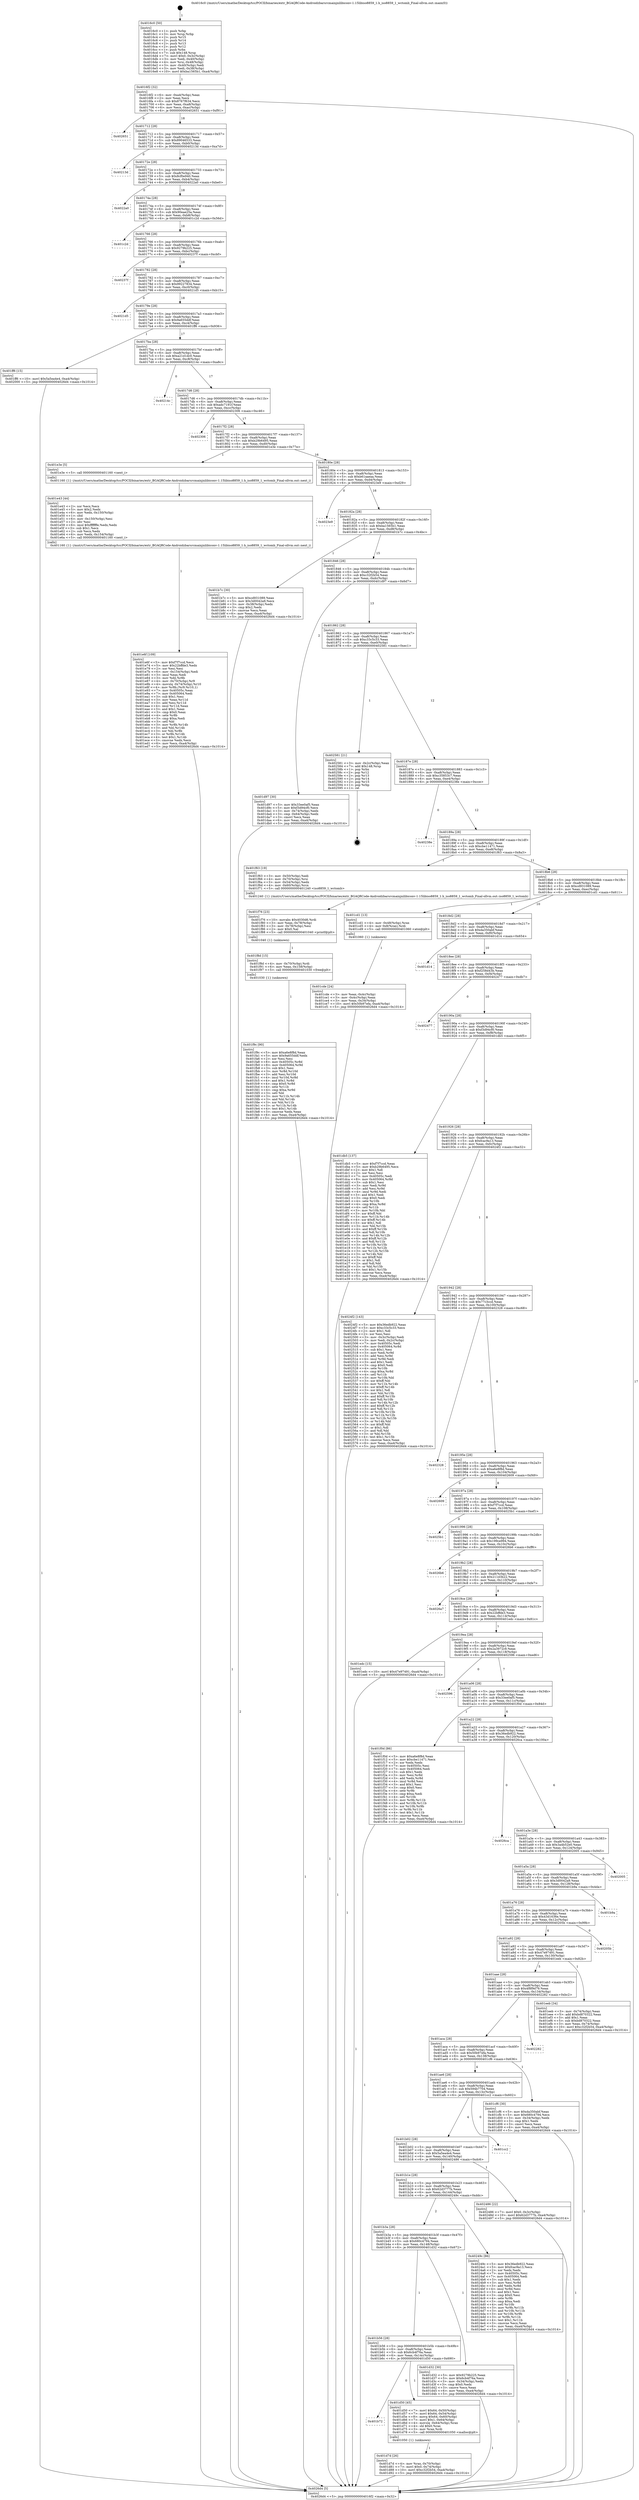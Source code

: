 digraph "0x4016c0" {
  label = "0x4016c0 (/mnt/c/Users/mathe/Desktop/tcc/POCII/binaries/extr_BGAQRCode-Androidzbarsrcmainjnilibiconv-1.15libiso8859_1.h_iso8859_1_wctomb_Final-ollvm.out::main(0))"
  labelloc = "t"
  node[shape=record]

  Entry [label="",width=0.3,height=0.3,shape=circle,fillcolor=black,style=filled]
  "0x4016f2" [label="{
     0x4016f2 [32]\l
     | [instrs]\l
     &nbsp;&nbsp;0x4016f2 \<+6\>: mov -0xa4(%rbp),%eax\l
     &nbsp;&nbsp;0x4016f8 \<+2\>: mov %eax,%ecx\l
     &nbsp;&nbsp;0x4016fa \<+6\>: sub $0x8767f634,%ecx\l
     &nbsp;&nbsp;0x401700 \<+6\>: mov %eax,-0xa8(%rbp)\l
     &nbsp;&nbsp;0x401706 \<+6\>: mov %ecx,-0xac(%rbp)\l
     &nbsp;&nbsp;0x40170c \<+6\>: je 0000000000402651 \<main+0xf91\>\l
  }"]
  "0x402651" [label="{
     0x402651\l
  }", style=dashed]
  "0x401712" [label="{
     0x401712 [28]\l
     | [instrs]\l
     &nbsp;&nbsp;0x401712 \<+5\>: jmp 0000000000401717 \<main+0x57\>\l
     &nbsp;&nbsp;0x401717 \<+6\>: mov -0xa8(%rbp),%eax\l
     &nbsp;&nbsp;0x40171d \<+5\>: sub $0x89046533,%eax\l
     &nbsp;&nbsp;0x401722 \<+6\>: mov %eax,-0xb0(%rbp)\l
     &nbsp;&nbsp;0x401728 \<+6\>: je 000000000040213d \<main+0xa7d\>\l
  }"]
  Exit [label="",width=0.3,height=0.3,shape=circle,fillcolor=black,style=filled,peripheries=2]
  "0x40213d" [label="{
     0x40213d\l
  }", style=dashed]
  "0x40172e" [label="{
     0x40172e [28]\l
     | [instrs]\l
     &nbsp;&nbsp;0x40172e \<+5\>: jmp 0000000000401733 \<main+0x73\>\l
     &nbsp;&nbsp;0x401733 \<+6\>: mov -0xa8(%rbp),%eax\l
     &nbsp;&nbsp;0x401739 \<+5\>: sub $0x8cf0e940,%eax\l
     &nbsp;&nbsp;0x40173e \<+6\>: mov %eax,-0xb4(%rbp)\l
     &nbsp;&nbsp;0x401744 \<+6\>: je 00000000004022a0 \<main+0xbe0\>\l
  }"]
  "0x401f9c" [label="{
     0x401f9c [90]\l
     | [instrs]\l
     &nbsp;&nbsp;0x401f9c \<+5\>: mov $0xa6e8f8d,%eax\l
     &nbsp;&nbsp;0x401fa1 \<+5\>: mov $0x9a655ddf,%edx\l
     &nbsp;&nbsp;0x401fa6 \<+2\>: xor %esi,%esi\l
     &nbsp;&nbsp;0x401fa8 \<+8\>: mov 0x40505c,%r8d\l
     &nbsp;&nbsp;0x401fb0 \<+8\>: mov 0x405064,%r9d\l
     &nbsp;&nbsp;0x401fb8 \<+3\>: sub $0x1,%esi\l
     &nbsp;&nbsp;0x401fbb \<+3\>: mov %r8d,%r10d\l
     &nbsp;&nbsp;0x401fbe \<+3\>: add %esi,%r10d\l
     &nbsp;&nbsp;0x401fc1 \<+4\>: imul %r10d,%r8d\l
     &nbsp;&nbsp;0x401fc5 \<+4\>: and $0x1,%r8d\l
     &nbsp;&nbsp;0x401fc9 \<+4\>: cmp $0x0,%r8d\l
     &nbsp;&nbsp;0x401fcd \<+4\>: sete %r11b\l
     &nbsp;&nbsp;0x401fd1 \<+4\>: cmp $0xa,%r9d\l
     &nbsp;&nbsp;0x401fd5 \<+3\>: setl %bl\l
     &nbsp;&nbsp;0x401fd8 \<+3\>: mov %r11b,%r14b\l
     &nbsp;&nbsp;0x401fdb \<+3\>: and %bl,%r14b\l
     &nbsp;&nbsp;0x401fde \<+3\>: xor %bl,%r11b\l
     &nbsp;&nbsp;0x401fe1 \<+3\>: or %r11b,%r14b\l
     &nbsp;&nbsp;0x401fe4 \<+4\>: test $0x1,%r14b\l
     &nbsp;&nbsp;0x401fe8 \<+3\>: cmovne %edx,%eax\l
     &nbsp;&nbsp;0x401feb \<+6\>: mov %eax,-0xa4(%rbp)\l
     &nbsp;&nbsp;0x401ff1 \<+5\>: jmp 00000000004026d4 \<main+0x1014\>\l
  }"]
  "0x4022a0" [label="{
     0x4022a0\l
  }", style=dashed]
  "0x40174a" [label="{
     0x40174a [28]\l
     | [instrs]\l
     &nbsp;&nbsp;0x40174a \<+5\>: jmp 000000000040174f \<main+0x8f\>\l
     &nbsp;&nbsp;0x40174f \<+6\>: mov -0xa8(%rbp),%eax\l
     &nbsp;&nbsp;0x401755 \<+5\>: sub $0x90eae25a,%eax\l
     &nbsp;&nbsp;0x40175a \<+6\>: mov %eax,-0xb8(%rbp)\l
     &nbsp;&nbsp;0x401760 \<+6\>: je 0000000000401c2d \<main+0x56d\>\l
  }"]
  "0x401f8d" [label="{
     0x401f8d [15]\l
     | [instrs]\l
     &nbsp;&nbsp;0x401f8d \<+4\>: mov -0x70(%rbp),%rdi\l
     &nbsp;&nbsp;0x401f91 \<+6\>: mov %eax,-0x158(%rbp)\l
     &nbsp;&nbsp;0x401f97 \<+5\>: call 0000000000401030 \<free@plt\>\l
     | [calls]\l
     &nbsp;&nbsp;0x401030 \{1\} (unknown)\l
  }"]
  "0x401c2d" [label="{
     0x401c2d\l
  }", style=dashed]
  "0x401766" [label="{
     0x401766 [28]\l
     | [instrs]\l
     &nbsp;&nbsp;0x401766 \<+5\>: jmp 000000000040176b \<main+0xab\>\l
     &nbsp;&nbsp;0x40176b \<+6\>: mov -0xa8(%rbp),%eax\l
     &nbsp;&nbsp;0x401771 \<+5\>: sub $0x9279b225,%eax\l
     &nbsp;&nbsp;0x401776 \<+6\>: mov %eax,-0xbc(%rbp)\l
     &nbsp;&nbsp;0x40177c \<+6\>: je 000000000040237f \<main+0xcbf\>\l
  }"]
  "0x401f76" [label="{
     0x401f76 [23]\l
     | [instrs]\l
     &nbsp;&nbsp;0x401f76 \<+10\>: movabs $0x4030d6,%rdi\l
     &nbsp;&nbsp;0x401f80 \<+3\>: mov %eax,-0x78(%rbp)\l
     &nbsp;&nbsp;0x401f83 \<+3\>: mov -0x78(%rbp),%esi\l
     &nbsp;&nbsp;0x401f86 \<+2\>: mov $0x0,%al\l
     &nbsp;&nbsp;0x401f88 \<+5\>: call 0000000000401040 \<printf@plt\>\l
     | [calls]\l
     &nbsp;&nbsp;0x401040 \{1\} (unknown)\l
  }"]
  "0x40237f" [label="{
     0x40237f\l
  }", style=dashed]
  "0x401782" [label="{
     0x401782 [28]\l
     | [instrs]\l
     &nbsp;&nbsp;0x401782 \<+5\>: jmp 0000000000401787 \<main+0xc7\>\l
     &nbsp;&nbsp;0x401787 \<+6\>: mov -0xa8(%rbp),%eax\l
     &nbsp;&nbsp;0x40178d \<+5\>: sub $0x99227834,%eax\l
     &nbsp;&nbsp;0x401792 \<+6\>: mov %eax,-0xc0(%rbp)\l
     &nbsp;&nbsp;0x401798 \<+6\>: je 00000000004021d5 \<main+0xb15\>\l
  }"]
  "0x401e6f" [label="{
     0x401e6f [109]\l
     | [instrs]\l
     &nbsp;&nbsp;0x401e6f \<+5\>: mov $0xf7f7ccd,%ecx\l
     &nbsp;&nbsp;0x401e74 \<+5\>: mov $0x22bffde3,%edx\l
     &nbsp;&nbsp;0x401e79 \<+2\>: xor %esi,%esi\l
     &nbsp;&nbsp;0x401e7b \<+6\>: mov -0x154(%rbp),%edi\l
     &nbsp;&nbsp;0x401e81 \<+3\>: imul %eax,%edi\l
     &nbsp;&nbsp;0x401e84 \<+3\>: mov %dil,%r8b\l
     &nbsp;&nbsp;0x401e87 \<+4\>: mov -0x70(%rbp),%r9\l
     &nbsp;&nbsp;0x401e8b \<+4\>: movslq -0x74(%rbp),%r10\l
     &nbsp;&nbsp;0x401e8f \<+4\>: mov %r8b,(%r9,%r10,1)\l
     &nbsp;&nbsp;0x401e93 \<+7\>: mov 0x40505c,%eax\l
     &nbsp;&nbsp;0x401e9a \<+7\>: mov 0x405064,%edi\l
     &nbsp;&nbsp;0x401ea1 \<+3\>: sub $0x1,%esi\l
     &nbsp;&nbsp;0x401ea4 \<+3\>: mov %eax,%r11d\l
     &nbsp;&nbsp;0x401ea7 \<+3\>: add %esi,%r11d\l
     &nbsp;&nbsp;0x401eaa \<+4\>: imul %r11d,%eax\l
     &nbsp;&nbsp;0x401eae \<+3\>: and $0x1,%eax\l
     &nbsp;&nbsp;0x401eb1 \<+3\>: cmp $0x0,%eax\l
     &nbsp;&nbsp;0x401eb4 \<+4\>: sete %r8b\l
     &nbsp;&nbsp;0x401eb8 \<+3\>: cmp $0xa,%edi\l
     &nbsp;&nbsp;0x401ebb \<+3\>: setl %bl\l
     &nbsp;&nbsp;0x401ebe \<+3\>: mov %r8b,%r14b\l
     &nbsp;&nbsp;0x401ec1 \<+3\>: and %bl,%r14b\l
     &nbsp;&nbsp;0x401ec4 \<+3\>: xor %bl,%r8b\l
     &nbsp;&nbsp;0x401ec7 \<+3\>: or %r8b,%r14b\l
     &nbsp;&nbsp;0x401eca \<+4\>: test $0x1,%r14b\l
     &nbsp;&nbsp;0x401ece \<+3\>: cmovne %edx,%ecx\l
     &nbsp;&nbsp;0x401ed1 \<+6\>: mov %ecx,-0xa4(%rbp)\l
     &nbsp;&nbsp;0x401ed7 \<+5\>: jmp 00000000004026d4 \<main+0x1014\>\l
  }"]
  "0x4021d5" [label="{
     0x4021d5\l
  }", style=dashed]
  "0x40179e" [label="{
     0x40179e [28]\l
     | [instrs]\l
     &nbsp;&nbsp;0x40179e \<+5\>: jmp 00000000004017a3 \<main+0xe3\>\l
     &nbsp;&nbsp;0x4017a3 \<+6\>: mov -0xa8(%rbp),%eax\l
     &nbsp;&nbsp;0x4017a9 \<+5\>: sub $0x9a655ddf,%eax\l
     &nbsp;&nbsp;0x4017ae \<+6\>: mov %eax,-0xc4(%rbp)\l
     &nbsp;&nbsp;0x4017b4 \<+6\>: je 0000000000401ff6 \<main+0x936\>\l
  }"]
  "0x401e43" [label="{
     0x401e43 [44]\l
     | [instrs]\l
     &nbsp;&nbsp;0x401e43 \<+2\>: xor %ecx,%ecx\l
     &nbsp;&nbsp;0x401e45 \<+5\>: mov $0x2,%edx\l
     &nbsp;&nbsp;0x401e4a \<+6\>: mov %edx,-0x150(%rbp)\l
     &nbsp;&nbsp;0x401e50 \<+1\>: cltd\l
     &nbsp;&nbsp;0x401e51 \<+6\>: mov -0x150(%rbp),%esi\l
     &nbsp;&nbsp;0x401e57 \<+2\>: idiv %esi\l
     &nbsp;&nbsp;0x401e59 \<+6\>: imul $0xfffffffe,%edx,%edx\l
     &nbsp;&nbsp;0x401e5f \<+3\>: sub $0x1,%ecx\l
     &nbsp;&nbsp;0x401e62 \<+2\>: sub %ecx,%edx\l
     &nbsp;&nbsp;0x401e64 \<+6\>: mov %edx,-0x154(%rbp)\l
     &nbsp;&nbsp;0x401e6a \<+5\>: call 0000000000401160 \<next_i\>\l
     | [calls]\l
     &nbsp;&nbsp;0x401160 \{1\} (/mnt/c/Users/mathe/Desktop/tcc/POCII/binaries/extr_BGAQRCode-Androidzbarsrcmainjnilibiconv-1.15libiso8859_1.h_iso8859_1_wctomb_Final-ollvm.out::next_i)\l
  }"]
  "0x401ff6" [label="{
     0x401ff6 [15]\l
     | [instrs]\l
     &nbsp;&nbsp;0x401ff6 \<+10\>: movl $0x5a5ea4e4,-0xa4(%rbp)\l
     &nbsp;&nbsp;0x402000 \<+5\>: jmp 00000000004026d4 \<main+0x1014\>\l
  }"]
  "0x4017ba" [label="{
     0x4017ba [28]\l
     | [instrs]\l
     &nbsp;&nbsp;0x4017ba \<+5\>: jmp 00000000004017bf \<main+0xff\>\l
     &nbsp;&nbsp;0x4017bf \<+6\>: mov -0xa8(%rbp),%eax\l
     &nbsp;&nbsp;0x4017c5 \<+5\>: sub $0xa21d1dc0,%eax\l
     &nbsp;&nbsp;0x4017ca \<+6\>: mov %eax,-0xc8(%rbp)\l
     &nbsp;&nbsp;0x4017d0 \<+6\>: je 000000000040214c \<main+0xa8c\>\l
  }"]
  "0x401d7d" [label="{
     0x401d7d [26]\l
     | [instrs]\l
     &nbsp;&nbsp;0x401d7d \<+4\>: mov %rax,-0x70(%rbp)\l
     &nbsp;&nbsp;0x401d81 \<+7\>: movl $0x0,-0x74(%rbp)\l
     &nbsp;&nbsp;0x401d88 \<+10\>: movl $0xc32f2b54,-0xa4(%rbp)\l
     &nbsp;&nbsp;0x401d92 \<+5\>: jmp 00000000004026d4 \<main+0x1014\>\l
  }"]
  "0x40214c" [label="{
     0x40214c\l
  }", style=dashed]
  "0x4017d6" [label="{
     0x4017d6 [28]\l
     | [instrs]\l
     &nbsp;&nbsp;0x4017d6 \<+5\>: jmp 00000000004017db \<main+0x11b\>\l
     &nbsp;&nbsp;0x4017db \<+6\>: mov -0xa8(%rbp),%eax\l
     &nbsp;&nbsp;0x4017e1 \<+5\>: sub $0xadc7191f,%eax\l
     &nbsp;&nbsp;0x4017e6 \<+6\>: mov %eax,-0xcc(%rbp)\l
     &nbsp;&nbsp;0x4017ec \<+6\>: je 0000000000402306 \<main+0xc46\>\l
  }"]
  "0x401b72" [label="{
     0x401b72\l
  }", style=dashed]
  "0x402306" [label="{
     0x402306\l
  }", style=dashed]
  "0x4017f2" [label="{
     0x4017f2 [28]\l
     | [instrs]\l
     &nbsp;&nbsp;0x4017f2 \<+5\>: jmp 00000000004017f7 \<main+0x137\>\l
     &nbsp;&nbsp;0x4017f7 \<+6\>: mov -0xa8(%rbp),%eax\l
     &nbsp;&nbsp;0x4017fd \<+5\>: sub $0xb29b6495,%eax\l
     &nbsp;&nbsp;0x401802 \<+6\>: mov %eax,-0xd0(%rbp)\l
     &nbsp;&nbsp;0x401808 \<+6\>: je 0000000000401e3e \<main+0x77e\>\l
  }"]
  "0x401d50" [label="{
     0x401d50 [45]\l
     | [instrs]\l
     &nbsp;&nbsp;0x401d50 \<+7\>: movl $0x64,-0x50(%rbp)\l
     &nbsp;&nbsp;0x401d57 \<+7\>: movl $0x64,-0x54(%rbp)\l
     &nbsp;&nbsp;0x401d5e \<+8\>: movq $0x64,-0x60(%rbp)\l
     &nbsp;&nbsp;0x401d66 \<+7\>: movl $0x1,-0x64(%rbp)\l
     &nbsp;&nbsp;0x401d6d \<+4\>: movslq -0x64(%rbp),%rax\l
     &nbsp;&nbsp;0x401d71 \<+4\>: shl $0x0,%rax\l
     &nbsp;&nbsp;0x401d75 \<+3\>: mov %rax,%rdi\l
     &nbsp;&nbsp;0x401d78 \<+5\>: call 0000000000401050 \<malloc@plt\>\l
     | [calls]\l
     &nbsp;&nbsp;0x401050 \{1\} (unknown)\l
  }"]
  "0x401e3e" [label="{
     0x401e3e [5]\l
     | [instrs]\l
     &nbsp;&nbsp;0x401e3e \<+5\>: call 0000000000401160 \<next_i\>\l
     | [calls]\l
     &nbsp;&nbsp;0x401160 \{1\} (/mnt/c/Users/mathe/Desktop/tcc/POCII/binaries/extr_BGAQRCode-Androidzbarsrcmainjnilibiconv-1.15libiso8859_1.h_iso8859_1_wctomb_Final-ollvm.out::next_i)\l
  }"]
  "0x40180e" [label="{
     0x40180e [28]\l
     | [instrs]\l
     &nbsp;&nbsp;0x40180e \<+5\>: jmp 0000000000401813 \<main+0x153\>\l
     &nbsp;&nbsp;0x401813 \<+6\>: mov -0xa8(%rbp),%eax\l
     &nbsp;&nbsp;0x401819 \<+5\>: sub $0xb61aaeaa,%eax\l
     &nbsp;&nbsp;0x40181e \<+6\>: mov %eax,-0xd4(%rbp)\l
     &nbsp;&nbsp;0x401824 \<+6\>: je 00000000004023e9 \<main+0xd29\>\l
  }"]
  "0x401b56" [label="{
     0x401b56 [28]\l
     | [instrs]\l
     &nbsp;&nbsp;0x401b56 \<+5\>: jmp 0000000000401b5b \<main+0x49b\>\l
     &nbsp;&nbsp;0x401b5b \<+6\>: mov -0xa8(%rbp),%eax\l
     &nbsp;&nbsp;0x401b61 \<+5\>: sub $0x6cb4f76a,%eax\l
     &nbsp;&nbsp;0x401b66 \<+6\>: mov %eax,-0x14c(%rbp)\l
     &nbsp;&nbsp;0x401b6c \<+6\>: je 0000000000401d50 \<main+0x690\>\l
  }"]
  "0x4023e9" [label="{
     0x4023e9\l
  }", style=dashed]
  "0x40182a" [label="{
     0x40182a [28]\l
     | [instrs]\l
     &nbsp;&nbsp;0x40182a \<+5\>: jmp 000000000040182f \<main+0x16f\>\l
     &nbsp;&nbsp;0x40182f \<+6\>: mov -0xa8(%rbp),%eax\l
     &nbsp;&nbsp;0x401835 \<+5\>: sub $0xba1565b1,%eax\l
     &nbsp;&nbsp;0x40183a \<+6\>: mov %eax,-0xd8(%rbp)\l
     &nbsp;&nbsp;0x401840 \<+6\>: je 0000000000401b7c \<main+0x4bc\>\l
  }"]
  "0x401d32" [label="{
     0x401d32 [30]\l
     | [instrs]\l
     &nbsp;&nbsp;0x401d32 \<+5\>: mov $0x9279b225,%eax\l
     &nbsp;&nbsp;0x401d37 \<+5\>: mov $0x6cb4f76a,%ecx\l
     &nbsp;&nbsp;0x401d3c \<+3\>: mov -0x34(%rbp),%edx\l
     &nbsp;&nbsp;0x401d3f \<+3\>: cmp $0x0,%edx\l
     &nbsp;&nbsp;0x401d42 \<+3\>: cmove %ecx,%eax\l
     &nbsp;&nbsp;0x401d45 \<+6\>: mov %eax,-0xa4(%rbp)\l
     &nbsp;&nbsp;0x401d4b \<+5\>: jmp 00000000004026d4 \<main+0x1014\>\l
  }"]
  "0x401b7c" [label="{
     0x401b7c [30]\l
     | [instrs]\l
     &nbsp;&nbsp;0x401b7c \<+5\>: mov $0xcd931089,%eax\l
     &nbsp;&nbsp;0x401b81 \<+5\>: mov $0x3d0042a9,%ecx\l
     &nbsp;&nbsp;0x401b86 \<+3\>: mov -0x38(%rbp),%edx\l
     &nbsp;&nbsp;0x401b89 \<+3\>: cmp $0x2,%edx\l
     &nbsp;&nbsp;0x401b8c \<+3\>: cmovne %ecx,%eax\l
     &nbsp;&nbsp;0x401b8f \<+6\>: mov %eax,-0xa4(%rbp)\l
     &nbsp;&nbsp;0x401b95 \<+5\>: jmp 00000000004026d4 \<main+0x1014\>\l
  }"]
  "0x401846" [label="{
     0x401846 [28]\l
     | [instrs]\l
     &nbsp;&nbsp;0x401846 \<+5\>: jmp 000000000040184b \<main+0x18b\>\l
     &nbsp;&nbsp;0x40184b \<+6\>: mov -0xa8(%rbp),%eax\l
     &nbsp;&nbsp;0x401851 \<+5\>: sub $0xc32f2b54,%eax\l
     &nbsp;&nbsp;0x401856 \<+6\>: mov %eax,-0xdc(%rbp)\l
     &nbsp;&nbsp;0x40185c \<+6\>: je 0000000000401d97 \<main+0x6d7\>\l
  }"]
  "0x4026d4" [label="{
     0x4026d4 [5]\l
     | [instrs]\l
     &nbsp;&nbsp;0x4026d4 \<+5\>: jmp 00000000004016f2 \<main+0x32\>\l
  }"]
  "0x4016c0" [label="{
     0x4016c0 [50]\l
     | [instrs]\l
     &nbsp;&nbsp;0x4016c0 \<+1\>: push %rbp\l
     &nbsp;&nbsp;0x4016c1 \<+3\>: mov %rsp,%rbp\l
     &nbsp;&nbsp;0x4016c4 \<+2\>: push %r15\l
     &nbsp;&nbsp;0x4016c6 \<+2\>: push %r14\l
     &nbsp;&nbsp;0x4016c8 \<+2\>: push %r13\l
     &nbsp;&nbsp;0x4016ca \<+2\>: push %r12\l
     &nbsp;&nbsp;0x4016cc \<+1\>: push %rbx\l
     &nbsp;&nbsp;0x4016cd \<+7\>: sub $0x148,%rsp\l
     &nbsp;&nbsp;0x4016d4 \<+7\>: movl $0x0,-0x3c(%rbp)\l
     &nbsp;&nbsp;0x4016db \<+3\>: mov %edi,-0x40(%rbp)\l
     &nbsp;&nbsp;0x4016de \<+4\>: mov %rsi,-0x48(%rbp)\l
     &nbsp;&nbsp;0x4016e2 \<+3\>: mov -0x40(%rbp),%edi\l
     &nbsp;&nbsp;0x4016e5 \<+3\>: mov %edi,-0x38(%rbp)\l
     &nbsp;&nbsp;0x4016e8 \<+10\>: movl $0xba1565b1,-0xa4(%rbp)\l
  }"]
  "0x401b3a" [label="{
     0x401b3a [28]\l
     | [instrs]\l
     &nbsp;&nbsp;0x401b3a \<+5\>: jmp 0000000000401b3f \<main+0x47f\>\l
     &nbsp;&nbsp;0x401b3f \<+6\>: mov -0xa8(%rbp),%eax\l
     &nbsp;&nbsp;0x401b45 \<+5\>: sub $0x680c4794,%eax\l
     &nbsp;&nbsp;0x401b4a \<+6\>: mov %eax,-0x148(%rbp)\l
     &nbsp;&nbsp;0x401b50 \<+6\>: je 0000000000401d32 \<main+0x672\>\l
  }"]
  "0x401d97" [label="{
     0x401d97 [30]\l
     | [instrs]\l
     &nbsp;&nbsp;0x401d97 \<+5\>: mov $0x33ee0af5,%eax\l
     &nbsp;&nbsp;0x401d9c \<+5\>: mov $0xf3d94cf0,%ecx\l
     &nbsp;&nbsp;0x401da1 \<+3\>: mov -0x74(%rbp),%edx\l
     &nbsp;&nbsp;0x401da4 \<+3\>: cmp -0x64(%rbp),%edx\l
     &nbsp;&nbsp;0x401da7 \<+3\>: cmovl %ecx,%eax\l
     &nbsp;&nbsp;0x401daa \<+6\>: mov %eax,-0xa4(%rbp)\l
     &nbsp;&nbsp;0x401db0 \<+5\>: jmp 00000000004026d4 \<main+0x1014\>\l
  }"]
  "0x401862" [label="{
     0x401862 [28]\l
     | [instrs]\l
     &nbsp;&nbsp;0x401862 \<+5\>: jmp 0000000000401867 \<main+0x1a7\>\l
     &nbsp;&nbsp;0x401867 \<+6\>: mov -0xa8(%rbp),%eax\l
     &nbsp;&nbsp;0x40186d \<+5\>: sub $0xc33c5c33,%eax\l
     &nbsp;&nbsp;0x401872 \<+6\>: mov %eax,-0xe0(%rbp)\l
     &nbsp;&nbsp;0x401878 \<+6\>: je 0000000000402581 \<main+0xec1\>\l
  }"]
  "0x40249c" [label="{
     0x40249c [86]\l
     | [instrs]\l
     &nbsp;&nbsp;0x40249c \<+5\>: mov $0x36edb922,%eax\l
     &nbsp;&nbsp;0x4024a1 \<+5\>: mov $0xfcac9a13,%ecx\l
     &nbsp;&nbsp;0x4024a6 \<+2\>: xor %edx,%edx\l
     &nbsp;&nbsp;0x4024a8 \<+7\>: mov 0x40505c,%esi\l
     &nbsp;&nbsp;0x4024af \<+7\>: mov 0x405064,%edi\l
     &nbsp;&nbsp;0x4024b6 \<+3\>: sub $0x1,%edx\l
     &nbsp;&nbsp;0x4024b9 \<+3\>: mov %esi,%r8d\l
     &nbsp;&nbsp;0x4024bc \<+3\>: add %edx,%r8d\l
     &nbsp;&nbsp;0x4024bf \<+4\>: imul %r8d,%esi\l
     &nbsp;&nbsp;0x4024c3 \<+3\>: and $0x1,%esi\l
     &nbsp;&nbsp;0x4024c6 \<+3\>: cmp $0x0,%esi\l
     &nbsp;&nbsp;0x4024c9 \<+4\>: sete %r9b\l
     &nbsp;&nbsp;0x4024cd \<+3\>: cmp $0xa,%edi\l
     &nbsp;&nbsp;0x4024d0 \<+4\>: setl %r10b\l
     &nbsp;&nbsp;0x4024d4 \<+3\>: mov %r9b,%r11b\l
     &nbsp;&nbsp;0x4024d7 \<+3\>: and %r10b,%r11b\l
     &nbsp;&nbsp;0x4024da \<+3\>: xor %r10b,%r9b\l
     &nbsp;&nbsp;0x4024dd \<+3\>: or %r9b,%r11b\l
     &nbsp;&nbsp;0x4024e0 \<+4\>: test $0x1,%r11b\l
     &nbsp;&nbsp;0x4024e4 \<+3\>: cmovne %ecx,%eax\l
     &nbsp;&nbsp;0x4024e7 \<+6\>: mov %eax,-0xa4(%rbp)\l
     &nbsp;&nbsp;0x4024ed \<+5\>: jmp 00000000004026d4 \<main+0x1014\>\l
  }"]
  "0x402581" [label="{
     0x402581 [21]\l
     | [instrs]\l
     &nbsp;&nbsp;0x402581 \<+3\>: mov -0x2c(%rbp),%eax\l
     &nbsp;&nbsp;0x402584 \<+7\>: add $0x148,%rsp\l
     &nbsp;&nbsp;0x40258b \<+1\>: pop %rbx\l
     &nbsp;&nbsp;0x40258c \<+2\>: pop %r12\l
     &nbsp;&nbsp;0x40258e \<+2\>: pop %r13\l
     &nbsp;&nbsp;0x402590 \<+2\>: pop %r14\l
     &nbsp;&nbsp;0x402592 \<+2\>: pop %r15\l
     &nbsp;&nbsp;0x402594 \<+1\>: pop %rbp\l
     &nbsp;&nbsp;0x402595 \<+1\>: ret\l
  }"]
  "0x40187e" [label="{
     0x40187e [28]\l
     | [instrs]\l
     &nbsp;&nbsp;0x40187e \<+5\>: jmp 0000000000401883 \<main+0x1c3\>\l
     &nbsp;&nbsp;0x401883 \<+6\>: mov -0xa8(%rbp),%eax\l
     &nbsp;&nbsp;0x401889 \<+5\>: sub $0xc35853c7,%eax\l
     &nbsp;&nbsp;0x40188e \<+6\>: mov %eax,-0xe4(%rbp)\l
     &nbsp;&nbsp;0x401894 \<+6\>: je 000000000040238e \<main+0xcce\>\l
  }"]
  "0x401b1e" [label="{
     0x401b1e [28]\l
     | [instrs]\l
     &nbsp;&nbsp;0x401b1e \<+5\>: jmp 0000000000401b23 \<main+0x463\>\l
     &nbsp;&nbsp;0x401b23 \<+6\>: mov -0xa8(%rbp),%eax\l
     &nbsp;&nbsp;0x401b29 \<+5\>: sub $0x62d3777b,%eax\l
     &nbsp;&nbsp;0x401b2e \<+6\>: mov %eax,-0x144(%rbp)\l
     &nbsp;&nbsp;0x401b34 \<+6\>: je 000000000040249c \<main+0xddc\>\l
  }"]
  "0x40238e" [label="{
     0x40238e\l
  }", style=dashed]
  "0x40189a" [label="{
     0x40189a [28]\l
     | [instrs]\l
     &nbsp;&nbsp;0x40189a \<+5\>: jmp 000000000040189f \<main+0x1df\>\l
     &nbsp;&nbsp;0x40189f \<+6\>: mov -0xa8(%rbp),%eax\l
     &nbsp;&nbsp;0x4018a5 \<+5\>: sub $0xcbe11471,%eax\l
     &nbsp;&nbsp;0x4018aa \<+6\>: mov %eax,-0xe8(%rbp)\l
     &nbsp;&nbsp;0x4018b0 \<+6\>: je 0000000000401f63 \<main+0x8a3\>\l
  }"]
  "0x402486" [label="{
     0x402486 [22]\l
     | [instrs]\l
     &nbsp;&nbsp;0x402486 \<+7\>: movl $0x0,-0x3c(%rbp)\l
     &nbsp;&nbsp;0x40248d \<+10\>: movl $0x62d3777b,-0xa4(%rbp)\l
     &nbsp;&nbsp;0x402497 \<+5\>: jmp 00000000004026d4 \<main+0x1014\>\l
  }"]
  "0x401f63" [label="{
     0x401f63 [19]\l
     | [instrs]\l
     &nbsp;&nbsp;0x401f63 \<+3\>: mov -0x50(%rbp),%edi\l
     &nbsp;&nbsp;0x401f66 \<+4\>: mov -0x70(%rbp),%rsi\l
     &nbsp;&nbsp;0x401f6a \<+3\>: mov -0x54(%rbp),%edx\l
     &nbsp;&nbsp;0x401f6d \<+4\>: mov -0x60(%rbp),%rcx\l
     &nbsp;&nbsp;0x401f71 \<+5\>: call 0000000000401240 \<iso8859_1_wctomb\>\l
     | [calls]\l
     &nbsp;&nbsp;0x401240 \{1\} (/mnt/c/Users/mathe/Desktop/tcc/POCII/binaries/extr_BGAQRCode-Androidzbarsrcmainjnilibiconv-1.15libiso8859_1.h_iso8859_1_wctomb_Final-ollvm.out::iso8859_1_wctomb)\l
  }"]
  "0x4018b6" [label="{
     0x4018b6 [28]\l
     | [instrs]\l
     &nbsp;&nbsp;0x4018b6 \<+5\>: jmp 00000000004018bb \<main+0x1fb\>\l
     &nbsp;&nbsp;0x4018bb \<+6\>: mov -0xa8(%rbp),%eax\l
     &nbsp;&nbsp;0x4018c1 \<+5\>: sub $0xcd931089,%eax\l
     &nbsp;&nbsp;0x4018c6 \<+6\>: mov %eax,-0xec(%rbp)\l
     &nbsp;&nbsp;0x4018cc \<+6\>: je 0000000000401cd1 \<main+0x611\>\l
  }"]
  "0x401b02" [label="{
     0x401b02 [28]\l
     | [instrs]\l
     &nbsp;&nbsp;0x401b02 \<+5\>: jmp 0000000000401b07 \<main+0x447\>\l
     &nbsp;&nbsp;0x401b07 \<+6\>: mov -0xa8(%rbp),%eax\l
     &nbsp;&nbsp;0x401b0d \<+5\>: sub $0x5a5ea4e4,%eax\l
     &nbsp;&nbsp;0x401b12 \<+6\>: mov %eax,-0x140(%rbp)\l
     &nbsp;&nbsp;0x401b18 \<+6\>: je 0000000000402486 \<main+0xdc6\>\l
  }"]
  "0x401cd1" [label="{
     0x401cd1 [13]\l
     | [instrs]\l
     &nbsp;&nbsp;0x401cd1 \<+4\>: mov -0x48(%rbp),%rax\l
     &nbsp;&nbsp;0x401cd5 \<+4\>: mov 0x8(%rax),%rdi\l
     &nbsp;&nbsp;0x401cd9 \<+5\>: call 0000000000401060 \<atoi@plt\>\l
     | [calls]\l
     &nbsp;&nbsp;0x401060 \{1\} (unknown)\l
  }"]
  "0x4018d2" [label="{
     0x4018d2 [28]\l
     | [instrs]\l
     &nbsp;&nbsp;0x4018d2 \<+5\>: jmp 00000000004018d7 \<main+0x217\>\l
     &nbsp;&nbsp;0x4018d7 \<+6\>: mov -0xa8(%rbp),%eax\l
     &nbsp;&nbsp;0x4018dd \<+5\>: sub $0xda350abf,%eax\l
     &nbsp;&nbsp;0x4018e2 \<+6\>: mov %eax,-0xf0(%rbp)\l
     &nbsp;&nbsp;0x4018e8 \<+6\>: je 0000000000401d14 \<main+0x654\>\l
  }"]
  "0x401cde" [label="{
     0x401cde [24]\l
     | [instrs]\l
     &nbsp;&nbsp;0x401cde \<+3\>: mov %eax,-0x4c(%rbp)\l
     &nbsp;&nbsp;0x401ce1 \<+3\>: mov -0x4c(%rbp),%eax\l
     &nbsp;&nbsp;0x401ce4 \<+3\>: mov %eax,-0x34(%rbp)\l
     &nbsp;&nbsp;0x401ce7 \<+10\>: movl $0x50b97efa,-0xa4(%rbp)\l
     &nbsp;&nbsp;0x401cf1 \<+5\>: jmp 00000000004026d4 \<main+0x1014\>\l
  }"]
  "0x401cc2" [label="{
     0x401cc2\l
  }", style=dashed]
  "0x401d14" [label="{
     0x401d14\l
  }", style=dashed]
  "0x4018ee" [label="{
     0x4018ee [28]\l
     | [instrs]\l
     &nbsp;&nbsp;0x4018ee \<+5\>: jmp 00000000004018f3 \<main+0x233\>\l
     &nbsp;&nbsp;0x4018f3 \<+6\>: mov -0xa8(%rbp),%eax\l
     &nbsp;&nbsp;0x4018f9 \<+5\>: sub $0xf258d43b,%eax\l
     &nbsp;&nbsp;0x4018fe \<+6\>: mov %eax,-0xf4(%rbp)\l
     &nbsp;&nbsp;0x401904 \<+6\>: je 0000000000402477 \<main+0xdb7\>\l
  }"]
  "0x401ae6" [label="{
     0x401ae6 [28]\l
     | [instrs]\l
     &nbsp;&nbsp;0x401ae6 \<+5\>: jmp 0000000000401aeb \<main+0x42b\>\l
     &nbsp;&nbsp;0x401aeb \<+6\>: mov -0xa8(%rbp),%eax\l
     &nbsp;&nbsp;0x401af1 \<+5\>: sub $0x594b7704,%eax\l
     &nbsp;&nbsp;0x401af6 \<+6\>: mov %eax,-0x13c(%rbp)\l
     &nbsp;&nbsp;0x401afc \<+6\>: je 0000000000401cc2 \<main+0x602\>\l
  }"]
  "0x402477" [label="{
     0x402477\l
  }", style=dashed]
  "0x40190a" [label="{
     0x40190a [28]\l
     | [instrs]\l
     &nbsp;&nbsp;0x40190a \<+5\>: jmp 000000000040190f \<main+0x24f\>\l
     &nbsp;&nbsp;0x40190f \<+6\>: mov -0xa8(%rbp),%eax\l
     &nbsp;&nbsp;0x401915 \<+5\>: sub $0xf3d94cf0,%eax\l
     &nbsp;&nbsp;0x40191a \<+6\>: mov %eax,-0xf8(%rbp)\l
     &nbsp;&nbsp;0x401920 \<+6\>: je 0000000000401db5 \<main+0x6f5\>\l
  }"]
  "0x401cf6" [label="{
     0x401cf6 [30]\l
     | [instrs]\l
     &nbsp;&nbsp;0x401cf6 \<+5\>: mov $0xda350abf,%eax\l
     &nbsp;&nbsp;0x401cfb \<+5\>: mov $0x680c4794,%ecx\l
     &nbsp;&nbsp;0x401d00 \<+3\>: mov -0x34(%rbp),%edx\l
     &nbsp;&nbsp;0x401d03 \<+3\>: cmp $0x1,%edx\l
     &nbsp;&nbsp;0x401d06 \<+3\>: cmovl %ecx,%eax\l
     &nbsp;&nbsp;0x401d09 \<+6\>: mov %eax,-0xa4(%rbp)\l
     &nbsp;&nbsp;0x401d0f \<+5\>: jmp 00000000004026d4 \<main+0x1014\>\l
  }"]
  "0x401db5" [label="{
     0x401db5 [137]\l
     | [instrs]\l
     &nbsp;&nbsp;0x401db5 \<+5\>: mov $0xf7f7ccd,%eax\l
     &nbsp;&nbsp;0x401dba \<+5\>: mov $0xb29b6495,%ecx\l
     &nbsp;&nbsp;0x401dbf \<+2\>: mov $0x1,%dl\l
     &nbsp;&nbsp;0x401dc1 \<+2\>: xor %esi,%esi\l
     &nbsp;&nbsp;0x401dc3 \<+7\>: mov 0x40505c,%edi\l
     &nbsp;&nbsp;0x401dca \<+8\>: mov 0x405064,%r8d\l
     &nbsp;&nbsp;0x401dd2 \<+3\>: sub $0x1,%esi\l
     &nbsp;&nbsp;0x401dd5 \<+3\>: mov %edi,%r9d\l
     &nbsp;&nbsp;0x401dd8 \<+3\>: add %esi,%r9d\l
     &nbsp;&nbsp;0x401ddb \<+4\>: imul %r9d,%edi\l
     &nbsp;&nbsp;0x401ddf \<+3\>: and $0x1,%edi\l
     &nbsp;&nbsp;0x401de2 \<+3\>: cmp $0x0,%edi\l
     &nbsp;&nbsp;0x401de5 \<+4\>: sete %r10b\l
     &nbsp;&nbsp;0x401de9 \<+4\>: cmp $0xa,%r8d\l
     &nbsp;&nbsp;0x401ded \<+4\>: setl %r11b\l
     &nbsp;&nbsp;0x401df1 \<+3\>: mov %r10b,%bl\l
     &nbsp;&nbsp;0x401df4 \<+3\>: xor $0xff,%bl\l
     &nbsp;&nbsp;0x401df7 \<+3\>: mov %r11b,%r14b\l
     &nbsp;&nbsp;0x401dfa \<+4\>: xor $0xff,%r14b\l
     &nbsp;&nbsp;0x401dfe \<+3\>: xor $0x1,%dl\l
     &nbsp;&nbsp;0x401e01 \<+3\>: mov %bl,%r15b\l
     &nbsp;&nbsp;0x401e04 \<+4\>: and $0xff,%r15b\l
     &nbsp;&nbsp;0x401e08 \<+3\>: and %dl,%r10b\l
     &nbsp;&nbsp;0x401e0b \<+3\>: mov %r14b,%r12b\l
     &nbsp;&nbsp;0x401e0e \<+4\>: and $0xff,%r12b\l
     &nbsp;&nbsp;0x401e12 \<+3\>: and %dl,%r11b\l
     &nbsp;&nbsp;0x401e15 \<+3\>: or %r10b,%r15b\l
     &nbsp;&nbsp;0x401e18 \<+3\>: or %r11b,%r12b\l
     &nbsp;&nbsp;0x401e1b \<+3\>: xor %r12b,%r15b\l
     &nbsp;&nbsp;0x401e1e \<+3\>: or %r14b,%bl\l
     &nbsp;&nbsp;0x401e21 \<+3\>: xor $0xff,%bl\l
     &nbsp;&nbsp;0x401e24 \<+3\>: or $0x1,%dl\l
     &nbsp;&nbsp;0x401e27 \<+2\>: and %dl,%bl\l
     &nbsp;&nbsp;0x401e29 \<+3\>: or %bl,%r15b\l
     &nbsp;&nbsp;0x401e2c \<+4\>: test $0x1,%r15b\l
     &nbsp;&nbsp;0x401e30 \<+3\>: cmovne %ecx,%eax\l
     &nbsp;&nbsp;0x401e33 \<+6\>: mov %eax,-0xa4(%rbp)\l
     &nbsp;&nbsp;0x401e39 \<+5\>: jmp 00000000004026d4 \<main+0x1014\>\l
  }"]
  "0x401926" [label="{
     0x401926 [28]\l
     | [instrs]\l
     &nbsp;&nbsp;0x401926 \<+5\>: jmp 000000000040192b \<main+0x26b\>\l
     &nbsp;&nbsp;0x40192b \<+6\>: mov -0xa8(%rbp),%eax\l
     &nbsp;&nbsp;0x401931 \<+5\>: sub $0xfcac9a13,%eax\l
     &nbsp;&nbsp;0x401936 \<+6\>: mov %eax,-0xfc(%rbp)\l
     &nbsp;&nbsp;0x40193c \<+6\>: je 00000000004024f2 \<main+0xe32\>\l
  }"]
  "0x401aca" [label="{
     0x401aca [28]\l
     | [instrs]\l
     &nbsp;&nbsp;0x401aca \<+5\>: jmp 0000000000401acf \<main+0x40f\>\l
     &nbsp;&nbsp;0x401acf \<+6\>: mov -0xa8(%rbp),%eax\l
     &nbsp;&nbsp;0x401ad5 \<+5\>: sub $0x50b97efa,%eax\l
     &nbsp;&nbsp;0x401ada \<+6\>: mov %eax,-0x138(%rbp)\l
     &nbsp;&nbsp;0x401ae0 \<+6\>: je 0000000000401cf6 \<main+0x636\>\l
  }"]
  "0x4024f2" [label="{
     0x4024f2 [143]\l
     | [instrs]\l
     &nbsp;&nbsp;0x4024f2 \<+5\>: mov $0x36edb922,%eax\l
     &nbsp;&nbsp;0x4024f7 \<+5\>: mov $0xc33c5c33,%ecx\l
     &nbsp;&nbsp;0x4024fc \<+2\>: mov $0x1,%dl\l
     &nbsp;&nbsp;0x4024fe \<+2\>: xor %esi,%esi\l
     &nbsp;&nbsp;0x402500 \<+3\>: mov -0x3c(%rbp),%edi\l
     &nbsp;&nbsp;0x402503 \<+3\>: mov %edi,-0x2c(%rbp)\l
     &nbsp;&nbsp;0x402506 \<+7\>: mov 0x40505c,%edi\l
     &nbsp;&nbsp;0x40250d \<+8\>: mov 0x405064,%r8d\l
     &nbsp;&nbsp;0x402515 \<+3\>: sub $0x1,%esi\l
     &nbsp;&nbsp;0x402518 \<+3\>: mov %edi,%r9d\l
     &nbsp;&nbsp;0x40251b \<+3\>: add %esi,%r9d\l
     &nbsp;&nbsp;0x40251e \<+4\>: imul %r9d,%edi\l
     &nbsp;&nbsp;0x402522 \<+3\>: and $0x1,%edi\l
     &nbsp;&nbsp;0x402525 \<+3\>: cmp $0x0,%edi\l
     &nbsp;&nbsp;0x402528 \<+4\>: sete %r10b\l
     &nbsp;&nbsp;0x40252c \<+4\>: cmp $0xa,%r8d\l
     &nbsp;&nbsp;0x402530 \<+4\>: setl %r11b\l
     &nbsp;&nbsp;0x402534 \<+3\>: mov %r10b,%bl\l
     &nbsp;&nbsp;0x402537 \<+3\>: xor $0xff,%bl\l
     &nbsp;&nbsp;0x40253a \<+3\>: mov %r11b,%r14b\l
     &nbsp;&nbsp;0x40253d \<+4\>: xor $0xff,%r14b\l
     &nbsp;&nbsp;0x402541 \<+3\>: xor $0x1,%dl\l
     &nbsp;&nbsp;0x402544 \<+3\>: mov %bl,%r15b\l
     &nbsp;&nbsp;0x402547 \<+4\>: and $0xff,%r15b\l
     &nbsp;&nbsp;0x40254b \<+3\>: and %dl,%r10b\l
     &nbsp;&nbsp;0x40254e \<+3\>: mov %r14b,%r12b\l
     &nbsp;&nbsp;0x402551 \<+4\>: and $0xff,%r12b\l
     &nbsp;&nbsp;0x402555 \<+3\>: and %dl,%r11b\l
     &nbsp;&nbsp;0x402558 \<+3\>: or %r10b,%r15b\l
     &nbsp;&nbsp;0x40255b \<+3\>: or %r11b,%r12b\l
     &nbsp;&nbsp;0x40255e \<+3\>: xor %r12b,%r15b\l
     &nbsp;&nbsp;0x402561 \<+3\>: or %r14b,%bl\l
     &nbsp;&nbsp;0x402564 \<+3\>: xor $0xff,%bl\l
     &nbsp;&nbsp;0x402567 \<+3\>: or $0x1,%dl\l
     &nbsp;&nbsp;0x40256a \<+2\>: and %dl,%bl\l
     &nbsp;&nbsp;0x40256c \<+3\>: or %bl,%r15b\l
     &nbsp;&nbsp;0x40256f \<+4\>: test $0x1,%r15b\l
     &nbsp;&nbsp;0x402573 \<+3\>: cmovne %ecx,%eax\l
     &nbsp;&nbsp;0x402576 \<+6\>: mov %eax,-0xa4(%rbp)\l
     &nbsp;&nbsp;0x40257c \<+5\>: jmp 00000000004026d4 \<main+0x1014\>\l
  }"]
  "0x401942" [label="{
     0x401942 [28]\l
     | [instrs]\l
     &nbsp;&nbsp;0x401942 \<+5\>: jmp 0000000000401947 \<main+0x287\>\l
     &nbsp;&nbsp;0x401947 \<+6\>: mov -0xa8(%rbp),%eax\l
     &nbsp;&nbsp;0x40194d \<+5\>: sub $0x77c3ccd,%eax\l
     &nbsp;&nbsp;0x401952 \<+6\>: mov %eax,-0x100(%rbp)\l
     &nbsp;&nbsp;0x401958 \<+6\>: je 0000000000402328 \<main+0xc68\>\l
  }"]
  "0x402282" [label="{
     0x402282\l
  }", style=dashed]
  "0x402328" [label="{
     0x402328\l
  }", style=dashed]
  "0x40195e" [label="{
     0x40195e [28]\l
     | [instrs]\l
     &nbsp;&nbsp;0x40195e \<+5\>: jmp 0000000000401963 \<main+0x2a3\>\l
     &nbsp;&nbsp;0x401963 \<+6\>: mov -0xa8(%rbp),%eax\l
     &nbsp;&nbsp;0x401969 \<+5\>: sub $0xa6e8f8d,%eax\l
     &nbsp;&nbsp;0x40196e \<+6\>: mov %eax,-0x104(%rbp)\l
     &nbsp;&nbsp;0x401974 \<+6\>: je 0000000000402609 \<main+0xf49\>\l
  }"]
  "0x401aae" [label="{
     0x401aae [28]\l
     | [instrs]\l
     &nbsp;&nbsp;0x401aae \<+5\>: jmp 0000000000401ab3 \<main+0x3f3\>\l
     &nbsp;&nbsp;0x401ab3 \<+6\>: mov -0xa8(%rbp),%eax\l
     &nbsp;&nbsp;0x401ab9 \<+5\>: sub $0x4f8f9d79,%eax\l
     &nbsp;&nbsp;0x401abe \<+6\>: mov %eax,-0x134(%rbp)\l
     &nbsp;&nbsp;0x401ac4 \<+6\>: je 0000000000402282 \<main+0xbc2\>\l
  }"]
  "0x402609" [label="{
     0x402609\l
  }", style=dashed]
  "0x40197a" [label="{
     0x40197a [28]\l
     | [instrs]\l
     &nbsp;&nbsp;0x40197a \<+5\>: jmp 000000000040197f \<main+0x2bf\>\l
     &nbsp;&nbsp;0x40197f \<+6\>: mov -0xa8(%rbp),%eax\l
     &nbsp;&nbsp;0x401985 \<+5\>: sub $0xf7f7ccd,%eax\l
     &nbsp;&nbsp;0x40198a \<+6\>: mov %eax,-0x108(%rbp)\l
     &nbsp;&nbsp;0x401990 \<+6\>: je 00000000004025b1 \<main+0xef1\>\l
  }"]
  "0x401eeb" [label="{
     0x401eeb [34]\l
     | [instrs]\l
     &nbsp;&nbsp;0x401eeb \<+3\>: mov -0x74(%rbp),%eax\l
     &nbsp;&nbsp;0x401eee \<+5\>: add $0xbd870322,%eax\l
     &nbsp;&nbsp;0x401ef3 \<+3\>: add $0x1,%eax\l
     &nbsp;&nbsp;0x401ef6 \<+5\>: sub $0xbd870322,%eax\l
     &nbsp;&nbsp;0x401efb \<+3\>: mov %eax,-0x74(%rbp)\l
     &nbsp;&nbsp;0x401efe \<+10\>: movl $0xc32f2b54,-0xa4(%rbp)\l
     &nbsp;&nbsp;0x401f08 \<+5\>: jmp 00000000004026d4 \<main+0x1014\>\l
  }"]
  "0x4025b1" [label="{
     0x4025b1\l
  }", style=dashed]
  "0x401996" [label="{
     0x401996 [28]\l
     | [instrs]\l
     &nbsp;&nbsp;0x401996 \<+5\>: jmp 000000000040199b \<main+0x2db\>\l
     &nbsp;&nbsp;0x40199b \<+6\>: mov -0xa8(%rbp),%eax\l
     &nbsp;&nbsp;0x4019a1 \<+5\>: sub $0x199ce994,%eax\l
     &nbsp;&nbsp;0x4019a6 \<+6\>: mov %eax,-0x10c(%rbp)\l
     &nbsp;&nbsp;0x4019ac \<+6\>: je 00000000004026b6 \<main+0xff6\>\l
  }"]
  "0x401a92" [label="{
     0x401a92 [28]\l
     | [instrs]\l
     &nbsp;&nbsp;0x401a92 \<+5\>: jmp 0000000000401a97 \<main+0x3d7\>\l
     &nbsp;&nbsp;0x401a97 \<+6\>: mov -0xa8(%rbp),%eax\l
     &nbsp;&nbsp;0x401a9d \<+5\>: sub $0x47e97491,%eax\l
     &nbsp;&nbsp;0x401aa2 \<+6\>: mov %eax,-0x130(%rbp)\l
     &nbsp;&nbsp;0x401aa8 \<+6\>: je 0000000000401eeb \<main+0x82b\>\l
  }"]
  "0x4026b6" [label="{
     0x4026b6\l
  }", style=dashed]
  "0x4019b2" [label="{
     0x4019b2 [28]\l
     | [instrs]\l
     &nbsp;&nbsp;0x4019b2 \<+5\>: jmp 00000000004019b7 \<main+0x2f7\>\l
     &nbsp;&nbsp;0x4019b7 \<+6\>: mov -0xa8(%rbp),%eax\l
     &nbsp;&nbsp;0x4019bd \<+5\>: sub $0x211d3b22,%eax\l
     &nbsp;&nbsp;0x4019c2 \<+6\>: mov %eax,-0x110(%rbp)\l
     &nbsp;&nbsp;0x4019c8 \<+6\>: je 00000000004026a7 \<main+0xfe7\>\l
  }"]
  "0x40205b" [label="{
     0x40205b\l
  }", style=dashed]
  "0x4026a7" [label="{
     0x4026a7\l
  }", style=dashed]
  "0x4019ce" [label="{
     0x4019ce [28]\l
     | [instrs]\l
     &nbsp;&nbsp;0x4019ce \<+5\>: jmp 00000000004019d3 \<main+0x313\>\l
     &nbsp;&nbsp;0x4019d3 \<+6\>: mov -0xa8(%rbp),%eax\l
     &nbsp;&nbsp;0x4019d9 \<+5\>: sub $0x22bffde3,%eax\l
     &nbsp;&nbsp;0x4019de \<+6\>: mov %eax,-0x114(%rbp)\l
     &nbsp;&nbsp;0x4019e4 \<+6\>: je 0000000000401edc \<main+0x81c\>\l
  }"]
  "0x401a76" [label="{
     0x401a76 [28]\l
     | [instrs]\l
     &nbsp;&nbsp;0x401a76 \<+5\>: jmp 0000000000401a7b \<main+0x3bb\>\l
     &nbsp;&nbsp;0x401a7b \<+6\>: mov -0xa8(%rbp),%eax\l
     &nbsp;&nbsp;0x401a81 \<+5\>: sub $0x43d1636e,%eax\l
     &nbsp;&nbsp;0x401a86 \<+6\>: mov %eax,-0x12c(%rbp)\l
     &nbsp;&nbsp;0x401a8c \<+6\>: je 000000000040205b \<main+0x99b\>\l
  }"]
  "0x401edc" [label="{
     0x401edc [15]\l
     | [instrs]\l
     &nbsp;&nbsp;0x401edc \<+10\>: movl $0x47e97491,-0xa4(%rbp)\l
     &nbsp;&nbsp;0x401ee6 \<+5\>: jmp 00000000004026d4 \<main+0x1014\>\l
  }"]
  "0x4019ea" [label="{
     0x4019ea [28]\l
     | [instrs]\l
     &nbsp;&nbsp;0x4019ea \<+5\>: jmp 00000000004019ef \<main+0x32f\>\l
     &nbsp;&nbsp;0x4019ef \<+6\>: mov -0xa8(%rbp),%eax\l
     &nbsp;&nbsp;0x4019f5 \<+5\>: sub $0x2a3972c9,%eax\l
     &nbsp;&nbsp;0x4019fa \<+6\>: mov %eax,-0x118(%rbp)\l
     &nbsp;&nbsp;0x401a00 \<+6\>: je 0000000000402596 \<main+0xed6\>\l
  }"]
  "0x401b9a" [label="{
     0x401b9a\l
  }", style=dashed]
  "0x402596" [label="{
     0x402596\l
  }", style=dashed]
  "0x401a06" [label="{
     0x401a06 [28]\l
     | [instrs]\l
     &nbsp;&nbsp;0x401a06 \<+5\>: jmp 0000000000401a0b \<main+0x34b\>\l
     &nbsp;&nbsp;0x401a0b \<+6\>: mov -0xa8(%rbp),%eax\l
     &nbsp;&nbsp;0x401a11 \<+5\>: sub $0x33ee0af5,%eax\l
     &nbsp;&nbsp;0x401a16 \<+6\>: mov %eax,-0x11c(%rbp)\l
     &nbsp;&nbsp;0x401a1c \<+6\>: je 0000000000401f0d \<main+0x84d\>\l
  }"]
  "0x401a5a" [label="{
     0x401a5a [28]\l
     | [instrs]\l
     &nbsp;&nbsp;0x401a5a \<+5\>: jmp 0000000000401a5f \<main+0x39f\>\l
     &nbsp;&nbsp;0x401a5f \<+6\>: mov -0xa8(%rbp),%eax\l
     &nbsp;&nbsp;0x401a65 \<+5\>: sub $0x3d0042a9,%eax\l
     &nbsp;&nbsp;0x401a6a \<+6\>: mov %eax,-0x128(%rbp)\l
     &nbsp;&nbsp;0x401a70 \<+6\>: je 0000000000401b9a \<main+0x4da\>\l
  }"]
  "0x401f0d" [label="{
     0x401f0d [86]\l
     | [instrs]\l
     &nbsp;&nbsp;0x401f0d \<+5\>: mov $0xa6e8f8d,%eax\l
     &nbsp;&nbsp;0x401f12 \<+5\>: mov $0xcbe11471,%ecx\l
     &nbsp;&nbsp;0x401f17 \<+2\>: xor %edx,%edx\l
     &nbsp;&nbsp;0x401f19 \<+7\>: mov 0x40505c,%esi\l
     &nbsp;&nbsp;0x401f20 \<+7\>: mov 0x405064,%edi\l
     &nbsp;&nbsp;0x401f27 \<+3\>: sub $0x1,%edx\l
     &nbsp;&nbsp;0x401f2a \<+3\>: mov %esi,%r8d\l
     &nbsp;&nbsp;0x401f2d \<+3\>: add %edx,%r8d\l
     &nbsp;&nbsp;0x401f30 \<+4\>: imul %r8d,%esi\l
     &nbsp;&nbsp;0x401f34 \<+3\>: and $0x1,%esi\l
     &nbsp;&nbsp;0x401f37 \<+3\>: cmp $0x0,%esi\l
     &nbsp;&nbsp;0x401f3a \<+4\>: sete %r9b\l
     &nbsp;&nbsp;0x401f3e \<+3\>: cmp $0xa,%edi\l
     &nbsp;&nbsp;0x401f41 \<+4\>: setl %r10b\l
     &nbsp;&nbsp;0x401f45 \<+3\>: mov %r9b,%r11b\l
     &nbsp;&nbsp;0x401f48 \<+3\>: and %r10b,%r11b\l
     &nbsp;&nbsp;0x401f4b \<+3\>: xor %r10b,%r9b\l
     &nbsp;&nbsp;0x401f4e \<+3\>: or %r9b,%r11b\l
     &nbsp;&nbsp;0x401f51 \<+4\>: test $0x1,%r11b\l
     &nbsp;&nbsp;0x401f55 \<+3\>: cmovne %ecx,%eax\l
     &nbsp;&nbsp;0x401f58 \<+6\>: mov %eax,-0xa4(%rbp)\l
     &nbsp;&nbsp;0x401f5e \<+5\>: jmp 00000000004026d4 \<main+0x1014\>\l
  }"]
  "0x401a22" [label="{
     0x401a22 [28]\l
     | [instrs]\l
     &nbsp;&nbsp;0x401a22 \<+5\>: jmp 0000000000401a27 \<main+0x367\>\l
     &nbsp;&nbsp;0x401a27 \<+6\>: mov -0xa8(%rbp),%eax\l
     &nbsp;&nbsp;0x401a2d \<+5\>: sub $0x36edb922,%eax\l
     &nbsp;&nbsp;0x401a32 \<+6\>: mov %eax,-0x120(%rbp)\l
     &nbsp;&nbsp;0x401a38 \<+6\>: je 00000000004026ca \<main+0x100a\>\l
  }"]
  "0x402005" [label="{
     0x402005\l
  }", style=dashed]
  "0x4026ca" [label="{
     0x4026ca\l
  }", style=dashed]
  "0x401a3e" [label="{
     0x401a3e [28]\l
     | [instrs]\l
     &nbsp;&nbsp;0x401a3e \<+5\>: jmp 0000000000401a43 \<main+0x383\>\l
     &nbsp;&nbsp;0x401a43 \<+6\>: mov -0xa8(%rbp),%eax\l
     &nbsp;&nbsp;0x401a49 \<+5\>: sub $0x3a4b52e0,%eax\l
     &nbsp;&nbsp;0x401a4e \<+6\>: mov %eax,-0x124(%rbp)\l
     &nbsp;&nbsp;0x401a54 \<+6\>: je 0000000000402005 \<main+0x945\>\l
  }"]
  Entry -> "0x4016c0" [label=" 1"]
  "0x4016f2" -> "0x402651" [label=" 0"]
  "0x4016f2" -> "0x401712" [label=" 18"]
  "0x402581" -> Exit [label=" 1"]
  "0x401712" -> "0x40213d" [label=" 0"]
  "0x401712" -> "0x40172e" [label=" 18"]
  "0x4024f2" -> "0x4026d4" [label=" 1"]
  "0x40172e" -> "0x4022a0" [label=" 0"]
  "0x40172e" -> "0x40174a" [label=" 18"]
  "0x40249c" -> "0x4026d4" [label=" 1"]
  "0x40174a" -> "0x401c2d" [label=" 0"]
  "0x40174a" -> "0x401766" [label=" 18"]
  "0x402486" -> "0x4026d4" [label=" 1"]
  "0x401766" -> "0x40237f" [label=" 0"]
  "0x401766" -> "0x401782" [label=" 18"]
  "0x401ff6" -> "0x4026d4" [label=" 1"]
  "0x401782" -> "0x4021d5" [label=" 0"]
  "0x401782" -> "0x40179e" [label=" 18"]
  "0x401f9c" -> "0x4026d4" [label=" 1"]
  "0x40179e" -> "0x401ff6" [label=" 1"]
  "0x40179e" -> "0x4017ba" [label=" 17"]
  "0x401f8d" -> "0x401f9c" [label=" 1"]
  "0x4017ba" -> "0x40214c" [label=" 0"]
  "0x4017ba" -> "0x4017d6" [label=" 17"]
  "0x401f76" -> "0x401f8d" [label=" 1"]
  "0x4017d6" -> "0x402306" [label=" 0"]
  "0x4017d6" -> "0x4017f2" [label=" 17"]
  "0x401f63" -> "0x401f76" [label=" 1"]
  "0x4017f2" -> "0x401e3e" [label=" 1"]
  "0x4017f2" -> "0x40180e" [label=" 16"]
  "0x401f0d" -> "0x4026d4" [label=" 1"]
  "0x40180e" -> "0x4023e9" [label=" 0"]
  "0x40180e" -> "0x40182a" [label=" 16"]
  "0x401edc" -> "0x4026d4" [label=" 1"]
  "0x40182a" -> "0x401b7c" [label=" 1"]
  "0x40182a" -> "0x401846" [label=" 15"]
  "0x401b7c" -> "0x4026d4" [label=" 1"]
  "0x4016c0" -> "0x4016f2" [label=" 1"]
  "0x4026d4" -> "0x4016f2" [label=" 17"]
  "0x401e6f" -> "0x4026d4" [label=" 1"]
  "0x401846" -> "0x401d97" [label=" 2"]
  "0x401846" -> "0x401862" [label=" 13"]
  "0x401e3e" -> "0x401e43" [label=" 1"]
  "0x401862" -> "0x402581" [label=" 1"]
  "0x401862" -> "0x40187e" [label=" 12"]
  "0x401db5" -> "0x4026d4" [label=" 1"]
  "0x40187e" -> "0x40238e" [label=" 0"]
  "0x40187e" -> "0x40189a" [label=" 12"]
  "0x401d7d" -> "0x4026d4" [label=" 1"]
  "0x40189a" -> "0x401f63" [label=" 1"]
  "0x40189a" -> "0x4018b6" [label=" 11"]
  "0x401d50" -> "0x401d7d" [label=" 1"]
  "0x4018b6" -> "0x401cd1" [label=" 1"]
  "0x4018b6" -> "0x4018d2" [label=" 10"]
  "0x401cd1" -> "0x401cde" [label=" 1"]
  "0x401cde" -> "0x4026d4" [label=" 1"]
  "0x401b56" -> "0x401d50" [label=" 1"]
  "0x4018d2" -> "0x401d14" [label=" 0"]
  "0x4018d2" -> "0x4018ee" [label=" 10"]
  "0x401eeb" -> "0x4026d4" [label=" 1"]
  "0x4018ee" -> "0x402477" [label=" 0"]
  "0x4018ee" -> "0x40190a" [label=" 10"]
  "0x401b3a" -> "0x401b56" [label=" 1"]
  "0x40190a" -> "0x401db5" [label=" 1"]
  "0x40190a" -> "0x401926" [label=" 9"]
  "0x401b3a" -> "0x401d32" [label=" 1"]
  "0x401926" -> "0x4024f2" [label=" 1"]
  "0x401926" -> "0x401942" [label=" 8"]
  "0x401b1e" -> "0x401b3a" [label=" 2"]
  "0x401942" -> "0x402328" [label=" 0"]
  "0x401942" -> "0x40195e" [label=" 8"]
  "0x401b1e" -> "0x40249c" [label=" 1"]
  "0x40195e" -> "0x402609" [label=" 0"]
  "0x40195e" -> "0x40197a" [label=" 8"]
  "0x401b02" -> "0x401b1e" [label=" 3"]
  "0x40197a" -> "0x4025b1" [label=" 0"]
  "0x40197a" -> "0x401996" [label=" 8"]
  "0x401b02" -> "0x402486" [label=" 1"]
  "0x401996" -> "0x4026b6" [label=" 0"]
  "0x401996" -> "0x4019b2" [label=" 8"]
  "0x401ae6" -> "0x401b02" [label=" 4"]
  "0x4019b2" -> "0x4026a7" [label=" 0"]
  "0x4019b2" -> "0x4019ce" [label=" 8"]
  "0x401ae6" -> "0x401cc2" [label=" 0"]
  "0x4019ce" -> "0x401edc" [label=" 1"]
  "0x4019ce" -> "0x4019ea" [label=" 7"]
  "0x401cf6" -> "0x4026d4" [label=" 1"]
  "0x4019ea" -> "0x402596" [label=" 0"]
  "0x4019ea" -> "0x401a06" [label=" 7"]
  "0x401aca" -> "0x401ae6" [label=" 4"]
  "0x401a06" -> "0x401f0d" [label=" 1"]
  "0x401a06" -> "0x401a22" [label=" 6"]
  "0x401e43" -> "0x401e6f" [label=" 1"]
  "0x401a22" -> "0x4026ca" [label=" 0"]
  "0x401a22" -> "0x401a3e" [label=" 6"]
  "0x401aae" -> "0x401aca" [label=" 5"]
  "0x401a3e" -> "0x402005" [label=" 0"]
  "0x401a3e" -> "0x401a5a" [label=" 6"]
  "0x401aca" -> "0x401cf6" [label=" 1"]
  "0x401a5a" -> "0x401b9a" [label=" 0"]
  "0x401a5a" -> "0x401a76" [label=" 6"]
  "0x401d32" -> "0x4026d4" [label=" 1"]
  "0x401a76" -> "0x40205b" [label=" 0"]
  "0x401a76" -> "0x401a92" [label=" 6"]
  "0x401b56" -> "0x401b72" [label=" 0"]
  "0x401a92" -> "0x401eeb" [label=" 1"]
  "0x401a92" -> "0x401aae" [label=" 5"]
  "0x401d97" -> "0x4026d4" [label=" 2"]
  "0x401aae" -> "0x402282" [label=" 0"]
}
